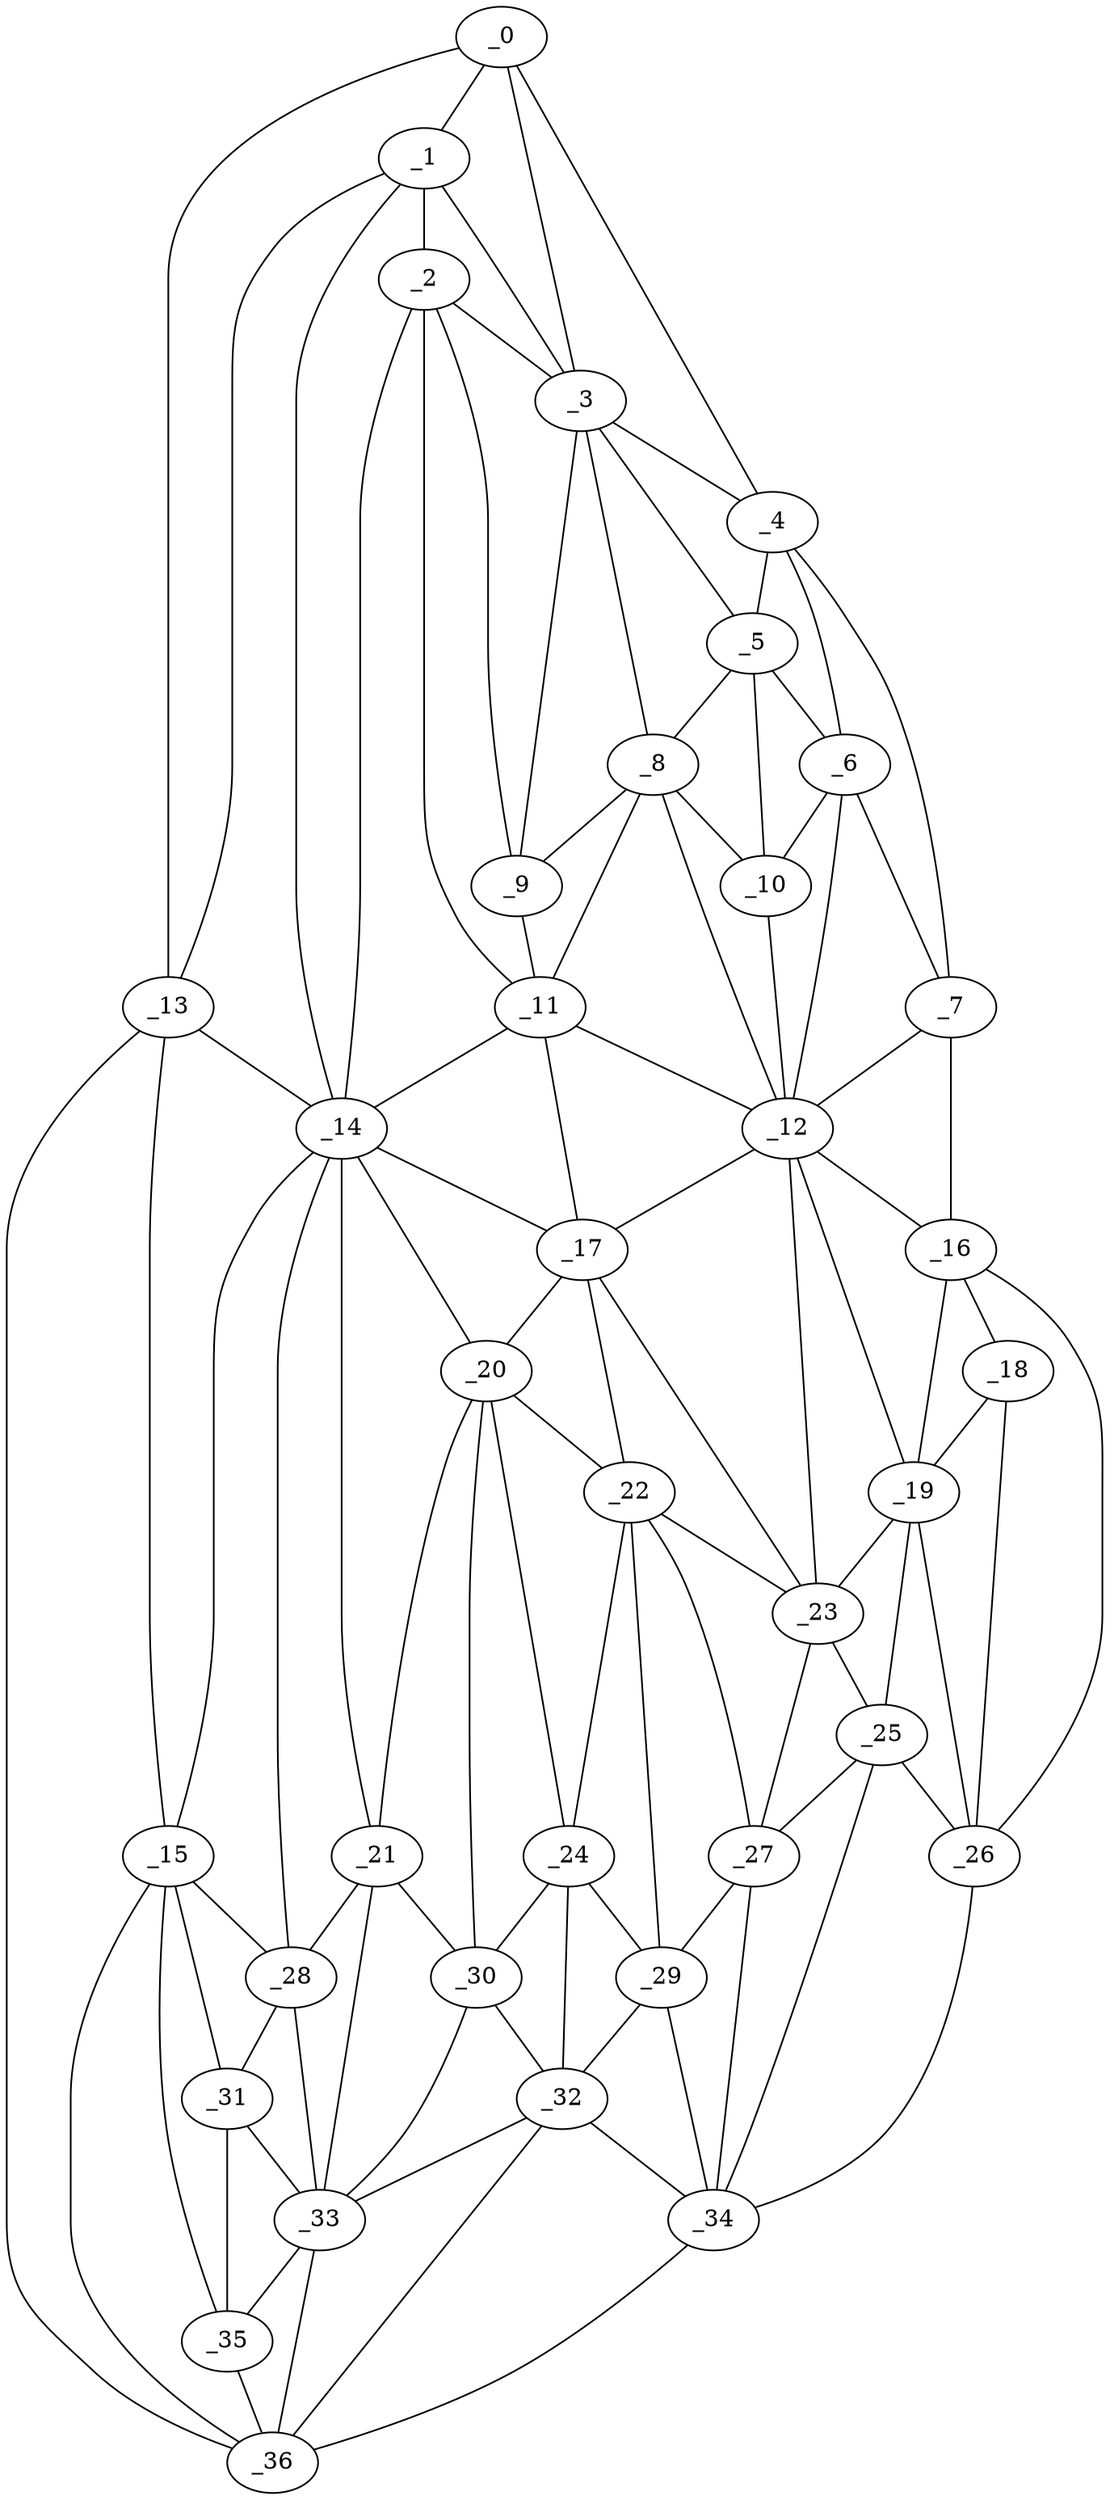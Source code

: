graph "obj16__85.gxl" {
	_0	 [x=18,
		y=14];
	_1	 [x=21,
		y=23];
	_0 -- _1	 [valence=1];
	_3	 [x=27,
		y=70];
	_0 -- _3	 [valence=2];
	_4	 [x=27,
		y=115];
	_0 -- _4	 [valence=1];
	_13	 [x=57,
		y=4];
	_0 -- _13	 [valence=1];
	_2	 [x=26,
		y=44];
	_1 -- _2	 [valence=2];
	_1 -- _3	 [valence=2];
	_1 -- _13	 [valence=2];
	_14	 [x=61,
		y=48];
	_1 -- _14	 [valence=2];
	_2 -- _3	 [valence=1];
	_9	 [x=38,
		y=67];
	_2 -- _9	 [valence=1];
	_11	 [x=49,
		y=59];
	_2 -- _11	 [valence=2];
	_2 -- _14	 [valence=1];
	_3 -- _4	 [valence=2];
	_5	 [x=30,
		y=77];
	_3 -- _5	 [valence=1];
	_8	 [x=35,
		y=76];
	_3 -- _8	 [valence=1];
	_3 -- _9	 [valence=2];
	_4 -- _5	 [valence=1];
	_6	 [x=34,
		y=105];
	_4 -- _6	 [valence=2];
	_7	 [x=34,
		y=118];
	_4 -- _7	 [valence=1];
	_5 -- _6	 [valence=1];
	_5 -- _8	 [valence=2];
	_10	 [x=38,
		y=98];
	_5 -- _10	 [valence=2];
	_6 -- _7	 [valence=2];
	_6 -- _10	 [valence=2];
	_12	 [x=50,
		y=96];
	_6 -- _12	 [valence=2];
	_7 -- _12	 [valence=2];
	_16	 [x=76,
		y=119];
	_7 -- _16	 [valence=1];
	_8 -- _9	 [valence=2];
	_8 -- _10	 [valence=1];
	_8 -- _11	 [valence=2];
	_8 -- _12	 [valence=2];
	_9 -- _11	 [valence=1];
	_10 -- _12	 [valence=1];
	_11 -- _12	 [valence=2];
	_11 -- _14	 [valence=1];
	_17	 [x=85,
		y=72];
	_11 -- _17	 [valence=2];
	_12 -- _16	 [valence=2];
	_12 -- _17	 [valence=2];
	_19	 [x=86,
		y=109];
	_12 -- _19	 [valence=1];
	_23	 [x=91,
		y=101];
	_12 -- _23	 [valence=1];
	_13 -- _14	 [valence=1];
	_15	 [x=64,
		y=8];
	_13 -- _15	 [valence=1];
	_36	 [x=112,
		y=16];
	_13 -- _36	 [valence=1];
	_14 -- _15	 [valence=2];
	_14 -- _17	 [valence=2];
	_20	 [x=87,
		y=65];
	_14 -- _20	 [valence=1];
	_21	 [x=90,
		y=55];
	_14 -- _21	 [valence=2];
	_28	 [x=101,
		y=41];
	_14 -- _28	 [valence=1];
	_15 -- _28	 [valence=2];
	_31	 [x=106,
		y=32];
	_15 -- _31	 [valence=2];
	_35	 [x=110,
		y=24];
	_15 -- _35	 [valence=2];
	_15 -- _36	 [valence=1];
	_18	 [x=85,
		y=115];
	_16 -- _18	 [valence=1];
	_16 -- _19	 [valence=2];
	_26	 [x=99,
		y=116];
	_16 -- _26	 [valence=1];
	_17 -- _20	 [valence=2];
	_22	 [x=90,
		y=76];
	_17 -- _22	 [valence=2];
	_17 -- _23	 [valence=2];
	_18 -- _19	 [valence=2];
	_18 -- _26	 [valence=2];
	_19 -- _23	 [valence=1];
	_25	 [x=99,
		y=104];
	_19 -- _25	 [valence=2];
	_19 -- _26	 [valence=2];
	_20 -- _21	 [valence=2];
	_20 -- _22	 [valence=1];
	_24	 [x=98,
		y=75];
	_20 -- _24	 [valence=2];
	_30	 [x=105,
		y=65];
	_20 -- _30	 [valence=2];
	_21 -- _28	 [valence=2];
	_21 -- _30	 [valence=1];
	_33	 [x=107,
		y=52];
	_21 -- _33	 [valence=2];
	_22 -- _23	 [valence=1];
	_22 -- _24	 [valence=2];
	_27	 [x=100,
		y=93];
	_22 -- _27	 [valence=2];
	_29	 [x=103,
		y=88];
	_22 -- _29	 [valence=2];
	_23 -- _25	 [valence=2];
	_23 -- _27	 [valence=1];
	_24 -- _29	 [valence=2];
	_24 -- _30	 [valence=1];
	_32	 [x=106,
		y=72];
	_24 -- _32	 [valence=2];
	_25 -- _26	 [valence=2];
	_25 -- _27	 [valence=2];
	_34	 [x=107,
		y=112];
	_25 -- _34	 [valence=1];
	_26 -- _34	 [valence=1];
	_27 -- _29	 [valence=2];
	_27 -- _34	 [valence=2];
	_28 -- _31	 [valence=2];
	_28 -- _33	 [valence=2];
	_29 -- _32	 [valence=2];
	_29 -- _34	 [valence=1];
	_30 -- _32	 [valence=2];
	_30 -- _33	 [valence=1];
	_31 -- _33	 [valence=2];
	_31 -- _35	 [valence=2];
	_32 -- _33	 [valence=2];
	_32 -- _34	 [valence=2];
	_32 -- _36	 [valence=2];
	_33 -- _35	 [valence=2];
	_33 -- _36	 [valence=2];
	_34 -- _36	 [valence=1];
	_35 -- _36	 [valence=2];
}
